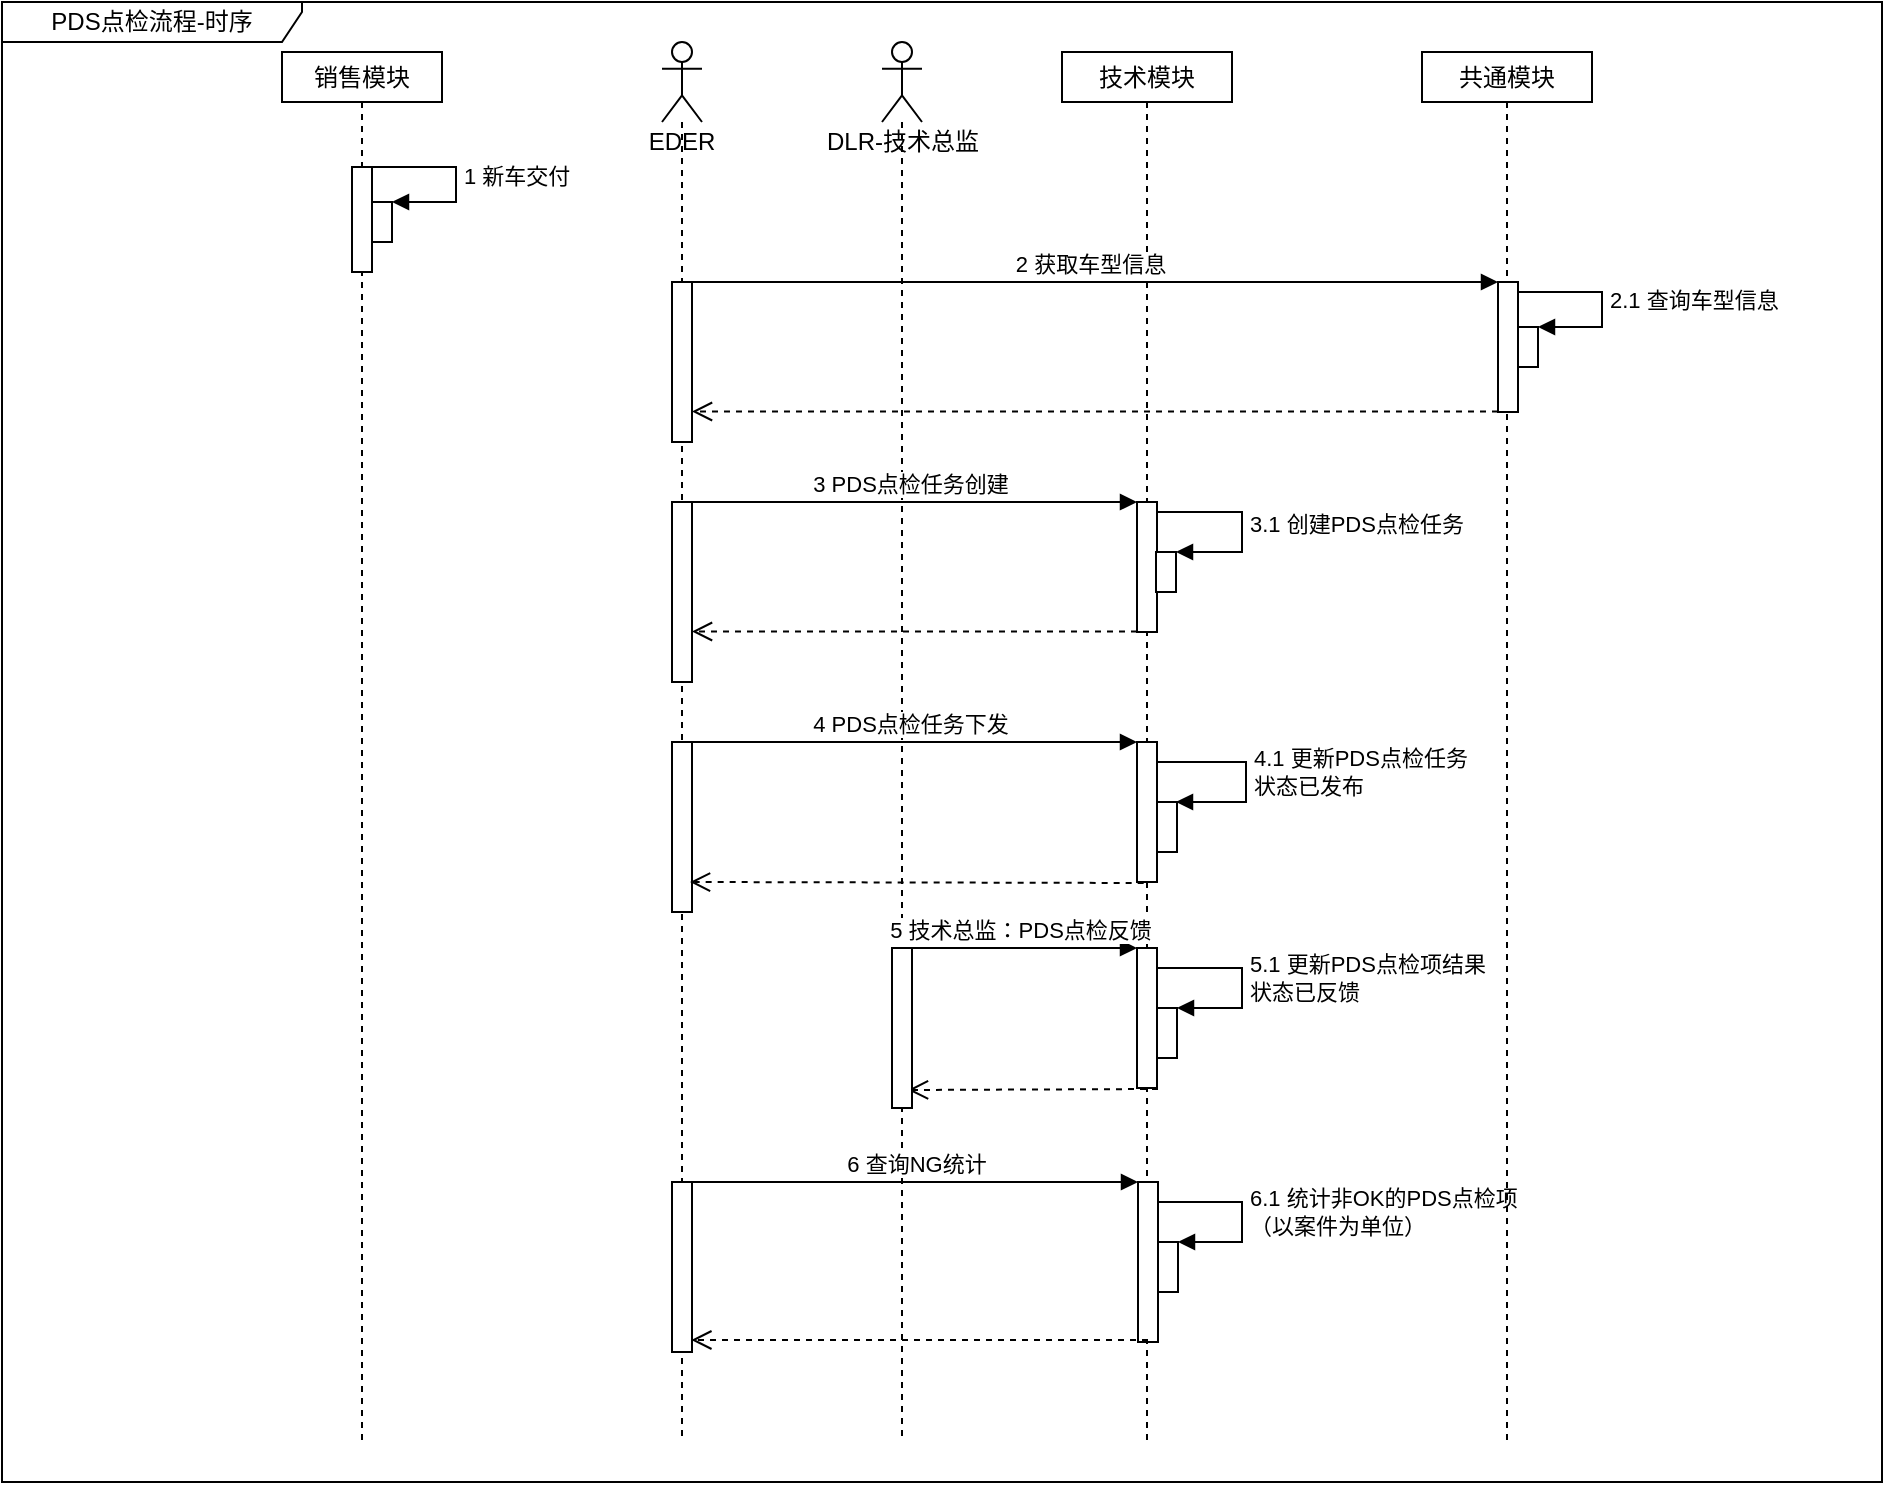 <mxfile version="16.4.3" type="github">
  <diagram name="Page-1" id="9361dd3d-8414-5efd-6122-117bd74ce7a7">
    <mxGraphModel dx="1344" dy="87" grid="1" gridSize="10" guides="1" tooltips="1" connect="1" arrows="1" fold="1" page="0" pageScale="1.5" pageWidth="826" pageHeight="1169" background="none" math="0" shadow="0">
      <root>
        <mxCell id="0" />
        <mxCell id="1" parent="0" />
        <mxCell id="2--BGh6QgJdyMB6YTJ-P-162" value="PDS点检流程-时序" style="shape=umlFrame;whiteSpace=wrap;html=1;width=150;height=20;" vertex="1" parent="1">
          <mxGeometry x="-60" y="400" width="940" height="740" as="geometry" />
        </mxCell>
        <mxCell id="2--BGh6QgJdyMB6YTJ-P-89" value="技术模块" style="shape=umlLifeline;perimeter=lifelinePerimeter;whiteSpace=wrap;html=1;container=1;collapsible=0;recursiveResize=0;outlineConnect=0;size=25;" vertex="1" parent="1">
          <mxGeometry x="470" y="425" width="85" height="695" as="geometry" />
        </mxCell>
        <mxCell id="2--BGh6QgJdyMB6YTJ-P-118" value="" style="html=1;points=[];perimeter=orthogonalPerimeter;" vertex="1" parent="2--BGh6QgJdyMB6YTJ-P-89">
          <mxGeometry x="37.5" y="345" width="10" height="70" as="geometry" />
        </mxCell>
        <mxCell id="2--BGh6QgJdyMB6YTJ-P-125" value="" style="html=1;points=[];perimeter=orthogonalPerimeter;" vertex="1" parent="2--BGh6QgJdyMB6YTJ-P-89">
          <mxGeometry x="37.5" y="448" width="10" height="70" as="geometry" />
        </mxCell>
        <mxCell id="2--BGh6QgJdyMB6YTJ-P-128" value="" style="html=1;points=[];perimeter=orthogonalPerimeter;" vertex="1" parent="2--BGh6QgJdyMB6YTJ-P-89">
          <mxGeometry x="47.5" y="478" width="10" height="25" as="geometry" />
        </mxCell>
        <mxCell id="2--BGh6QgJdyMB6YTJ-P-129" value="&lt;div&gt;&lt;span style=&quot;background-color: transparent&quot;&gt;5.1 更新PDS点检项结果&lt;/span&gt;&lt;/div&gt;&lt;div&gt;&lt;span style=&quot;background-color: transparent&quot;&gt;状态已反馈&lt;/span&gt;&lt;/div&gt;" style="edgeStyle=orthogonalEdgeStyle;html=1;align=left;spacingLeft=2;endArrow=block;rounded=0;entryX=1;entryY=0;" edge="1" target="2--BGh6QgJdyMB6YTJ-P-128" parent="2--BGh6QgJdyMB6YTJ-P-89" source="2--BGh6QgJdyMB6YTJ-P-125">
          <mxGeometry relative="1" as="geometry">
            <mxPoint x="55" y="458" as="sourcePoint" />
            <Array as="points">
              <mxPoint x="90" y="458" />
              <mxPoint x="90" y="478" />
            </Array>
          </mxGeometry>
        </mxCell>
        <mxCell id="2--BGh6QgJdyMB6YTJ-P-127" value="" style="html=1;verticalAlign=bottom;endArrow=open;dashed=1;endSize=8;exitX=0;exitY=0.95;rounded=0;" edge="1" parent="2--BGh6QgJdyMB6YTJ-P-89">
          <mxGeometry relative="1" as="geometry">
            <mxPoint x="-77" y="519" as="targetPoint" />
            <mxPoint x="48" y="518.5" as="sourcePoint" />
          </mxGeometry>
        </mxCell>
        <mxCell id="2--BGh6QgJdyMB6YTJ-P-132" value="" style="html=1;points=[];perimeter=orthogonalPerimeter;" vertex="1" parent="2--BGh6QgJdyMB6YTJ-P-89">
          <mxGeometry x="47.5" y="375" width="10" height="25" as="geometry" />
        </mxCell>
        <mxCell id="2--BGh6QgJdyMB6YTJ-P-151" value="" style="html=1;points=[];perimeter=orthogonalPerimeter;" vertex="1" parent="2--BGh6QgJdyMB6YTJ-P-89">
          <mxGeometry x="37.5" y="225" width="10" height="65" as="geometry" />
        </mxCell>
        <mxCell id="2--BGh6QgJdyMB6YTJ-P-154" value="" style="html=1;points=[];perimeter=orthogonalPerimeter;" vertex="1" parent="2--BGh6QgJdyMB6YTJ-P-89">
          <mxGeometry x="47" y="250" width="10" height="20" as="geometry" />
        </mxCell>
        <mxCell id="2--BGh6QgJdyMB6YTJ-P-155" value="&lt;span style=&quot;background-color: transparent&quot;&gt;3.1 创建PDS点检任务&lt;/span&gt;" style="edgeStyle=orthogonalEdgeStyle;html=1;align=left;spacingLeft=2;endArrow=block;rounded=0;entryX=1;entryY=0;" edge="1" target="2--BGh6QgJdyMB6YTJ-P-154" parent="2--BGh6QgJdyMB6YTJ-P-89">
          <mxGeometry relative="1" as="geometry">
            <mxPoint x="48" y="230" as="sourcePoint" />
            <Array as="points">
              <mxPoint x="90" y="230" />
              <mxPoint x="90" y="250" />
            </Array>
          </mxGeometry>
        </mxCell>
        <mxCell id="2--BGh6QgJdyMB6YTJ-P-157" value="" style="html=1;points=[];perimeter=orthogonalPerimeter;" vertex="1" parent="2--BGh6QgJdyMB6YTJ-P-89">
          <mxGeometry x="38" y="565" width="10" height="80" as="geometry" />
        </mxCell>
        <mxCell id="2--BGh6QgJdyMB6YTJ-P-160" value="" style="html=1;points=[];perimeter=orthogonalPerimeter;" vertex="1" parent="2--BGh6QgJdyMB6YTJ-P-89">
          <mxGeometry x="48" y="595" width="10" height="25" as="geometry" />
        </mxCell>
        <mxCell id="2--BGh6QgJdyMB6YTJ-P-161" value="&lt;div&gt;&lt;span style=&quot;background-color: transparent&quot;&gt;6.1 统计非OK的PDS点检项&lt;/span&gt;&lt;/div&gt;&lt;div&gt;&lt;span style=&quot;background-color: transparent&quot;&gt;（以案件为单位）&lt;br&gt;&lt;/span&gt;&lt;/div&gt;" style="edgeStyle=orthogonalEdgeStyle;html=1;align=left;spacingLeft=2;endArrow=block;rounded=0;entryX=1;entryY=0;" edge="1" target="2--BGh6QgJdyMB6YTJ-P-160" parent="2--BGh6QgJdyMB6YTJ-P-89">
          <mxGeometry relative="1" as="geometry">
            <mxPoint x="48" y="575" as="sourcePoint" />
            <Array as="points">
              <mxPoint x="90" y="575" />
              <mxPoint x="90" y="595" />
            </Array>
          </mxGeometry>
        </mxCell>
        <mxCell id="2--BGh6QgJdyMB6YTJ-P-105" value="DLR-技术总监" style="shape=umlLifeline;participant=umlActor;perimeter=lifelinePerimeter;html=1;container=1;collapsible=0;recursiveResize=0;verticalAlign=top;spacingTop=36;outlineConnect=0;" vertex="1" parent="1">
          <mxGeometry x="380" y="420" width="20" height="700" as="geometry" />
        </mxCell>
        <mxCell id="2--BGh6QgJdyMB6YTJ-P-124" value="" style="html=1;points=[];perimeter=orthogonalPerimeter;" vertex="1" parent="2--BGh6QgJdyMB6YTJ-P-105">
          <mxGeometry x="5" y="453" width="10" height="80" as="geometry" />
        </mxCell>
        <mxCell id="2--BGh6QgJdyMB6YTJ-P-106" value="EDER" style="shape=umlLifeline;participant=umlActor;perimeter=lifelinePerimeter;whiteSpace=wrap;html=1;container=1;collapsible=0;recursiveResize=0;verticalAlign=top;spacingTop=36;outlineConnect=0;" vertex="1" parent="1">
          <mxGeometry x="270" y="420" width="20" height="700" as="geometry" />
        </mxCell>
        <mxCell id="2--BGh6QgJdyMB6YTJ-P-115" value="" style="html=1;points=[];perimeter=orthogonalPerimeter;" vertex="1" parent="2--BGh6QgJdyMB6YTJ-P-106">
          <mxGeometry x="5" y="350" width="10" height="85" as="geometry" />
        </mxCell>
        <mxCell id="2--BGh6QgJdyMB6YTJ-P-142" value="" style="html=1;points=[];perimeter=orthogonalPerimeter;" vertex="1" parent="2--BGh6QgJdyMB6YTJ-P-106">
          <mxGeometry x="5" y="120" width="10" height="80" as="geometry" />
        </mxCell>
        <mxCell id="2--BGh6QgJdyMB6YTJ-P-150" value="" style="html=1;points=[];perimeter=orthogonalPerimeter;" vertex="1" parent="2--BGh6QgJdyMB6YTJ-P-106">
          <mxGeometry x="5" y="230" width="10" height="90" as="geometry" />
        </mxCell>
        <mxCell id="2--BGh6QgJdyMB6YTJ-P-156" value="" style="html=1;points=[];perimeter=orthogonalPerimeter;" vertex="1" parent="2--BGh6QgJdyMB6YTJ-P-106">
          <mxGeometry x="5" y="570" width="10" height="85" as="geometry" />
        </mxCell>
        <mxCell id="2--BGh6QgJdyMB6YTJ-P-107" value="销售模块" style="shape=umlLifeline;perimeter=lifelinePerimeter;whiteSpace=wrap;html=1;container=1;collapsible=0;recursiveResize=0;outlineConnect=0;size=25;" vertex="1" parent="1">
          <mxGeometry x="80" y="425" width="80" height="695" as="geometry" />
        </mxCell>
        <mxCell id="2--BGh6QgJdyMB6YTJ-P-111" value="" style="html=1;points=[];perimeter=orthogonalPerimeter;" vertex="1" parent="2--BGh6QgJdyMB6YTJ-P-107">
          <mxGeometry x="35" y="57.5" width="10" height="52.5" as="geometry" />
        </mxCell>
        <mxCell id="2--BGh6QgJdyMB6YTJ-P-163" value="" style="html=1;points=[];perimeter=orthogonalPerimeter;" vertex="1" parent="2--BGh6QgJdyMB6YTJ-P-107">
          <mxGeometry x="45" y="75" width="10" height="20" as="geometry" />
        </mxCell>
        <mxCell id="2--BGh6QgJdyMB6YTJ-P-164" value="&lt;span style=&quot;background-color: transparent&quot;&gt;1 新车交付&lt;/span&gt;" style="edgeStyle=orthogonalEdgeStyle;html=1;align=left;spacingLeft=2;endArrow=block;rounded=0;entryX=1;entryY=0;" edge="1" parent="2--BGh6QgJdyMB6YTJ-P-107" target="2--BGh6QgJdyMB6YTJ-P-163">
          <mxGeometry relative="1" as="geometry">
            <mxPoint x="45" y="57.5" as="sourcePoint" />
            <Array as="points">
              <mxPoint x="87" y="57.5" />
              <mxPoint x="87" y="75.5" />
            </Array>
          </mxGeometry>
        </mxCell>
        <mxCell id="2--BGh6QgJdyMB6YTJ-P-119" value="4 PDS点检任务下发" style="html=1;verticalAlign=bottom;endArrow=block;entryX=0;entryY=0;rounded=0;" edge="1" target="2--BGh6QgJdyMB6YTJ-P-118" parent="1">
          <mxGeometry relative="1" as="geometry">
            <mxPoint x="280" y="770" as="sourcePoint" />
          </mxGeometry>
        </mxCell>
        <mxCell id="2--BGh6QgJdyMB6YTJ-P-120" value="" style="html=1;verticalAlign=bottom;endArrow=open;dashed=1;endSize=8;exitX=0.333;exitY=1.007;rounded=0;exitDx=0;exitDy=0;exitPerimeter=0;" edge="1" source="2--BGh6QgJdyMB6YTJ-P-118" parent="1">
          <mxGeometry relative="1" as="geometry">
            <mxPoint x="284" y="840" as="targetPoint" />
            <mxPoint x="499" y="839.5" as="sourcePoint" />
          </mxGeometry>
        </mxCell>
        <mxCell id="2--BGh6QgJdyMB6YTJ-P-126" value="5 技术总监：PDS点检反馈" style="html=1;verticalAlign=bottom;endArrow=block;entryX=0;entryY=0;rounded=0;" edge="1" target="2--BGh6QgJdyMB6YTJ-P-125" parent="1">
          <mxGeometry relative="1" as="geometry">
            <mxPoint x="390" y="873" as="sourcePoint" />
          </mxGeometry>
        </mxCell>
        <mxCell id="2--BGh6QgJdyMB6YTJ-P-134" value="共通模块" style="shape=umlLifeline;perimeter=lifelinePerimeter;whiteSpace=wrap;html=1;container=1;collapsible=0;recursiveResize=0;outlineConnect=0;size=25;" vertex="1" parent="1">
          <mxGeometry x="650" y="425" width="85" height="695" as="geometry" />
        </mxCell>
        <mxCell id="2--BGh6QgJdyMB6YTJ-P-143" value="" style="html=1;points=[];perimeter=orthogonalPerimeter;" vertex="1" parent="2--BGh6QgJdyMB6YTJ-P-134">
          <mxGeometry x="38" y="115" width="10" height="65" as="geometry" />
        </mxCell>
        <mxCell id="2--BGh6QgJdyMB6YTJ-P-148" value="" style="html=1;points=[];perimeter=orthogonalPerimeter;" vertex="1" parent="2--BGh6QgJdyMB6YTJ-P-134">
          <mxGeometry x="48" y="137.5" width="10" height="20" as="geometry" />
        </mxCell>
        <mxCell id="2--BGh6QgJdyMB6YTJ-P-149" value="&lt;span style=&quot;background-color: transparent&quot;&gt;2.1 查询车型信息&lt;/span&gt;" style="edgeStyle=orthogonalEdgeStyle;html=1;align=left;spacingLeft=2;endArrow=block;rounded=0;entryX=1;entryY=0;" edge="1" target="2--BGh6QgJdyMB6YTJ-P-148" parent="2--BGh6QgJdyMB6YTJ-P-134">
          <mxGeometry relative="1" as="geometry">
            <mxPoint x="48" y="120" as="sourcePoint" />
            <Array as="points">
              <mxPoint x="90" y="120" />
              <mxPoint x="90" y="138" />
            </Array>
          </mxGeometry>
        </mxCell>
        <mxCell id="2--BGh6QgJdyMB6YTJ-P-133" value="&lt;div&gt;&lt;span style=&quot;background-color: transparent&quot;&gt;4.1 更新PDS点检任务&lt;/span&gt;&lt;/div&gt;&lt;div&gt;&lt;span style=&quot;background-color: transparent&quot;&gt;状态已发布&lt;br&gt;&lt;/span&gt;&lt;/div&gt;" style="edgeStyle=orthogonalEdgeStyle;html=1;align=left;spacingLeft=2;endArrow=block;rounded=0;" edge="1" parent="1">
          <mxGeometry relative="1" as="geometry">
            <mxPoint x="517" y="780" as="sourcePoint" />
            <Array as="points">
              <mxPoint x="562" y="780" />
              <mxPoint x="562" y="800" />
            </Array>
            <mxPoint x="527" y="800" as="targetPoint" />
          </mxGeometry>
        </mxCell>
        <mxCell id="2--BGh6QgJdyMB6YTJ-P-144" value="2 获取车型信息" style="html=1;verticalAlign=bottom;endArrow=block;entryX=0;entryY=0;rounded=0;" edge="1" target="2--BGh6QgJdyMB6YTJ-P-143" parent="1" source="2--BGh6QgJdyMB6YTJ-P-106">
          <mxGeometry relative="1" as="geometry">
            <mxPoint x="618" y="540" as="sourcePoint" />
          </mxGeometry>
        </mxCell>
        <mxCell id="2--BGh6QgJdyMB6YTJ-P-145" value="" style="html=1;verticalAlign=bottom;endArrow=open;dashed=1;endSize=8;exitX=0;exitY=0.95;rounded=0;" edge="1" parent="1">
          <mxGeometry relative="1" as="geometry">
            <mxPoint x="285" y="604.75" as="targetPoint" />
            <mxPoint x="688" y="604.75" as="sourcePoint" />
          </mxGeometry>
        </mxCell>
        <mxCell id="2--BGh6QgJdyMB6YTJ-P-152" value="3 PDS点检任务创建" style="html=1;verticalAlign=bottom;endArrow=block;entryX=0;entryY=0;rounded=0;" edge="1" target="2--BGh6QgJdyMB6YTJ-P-151" parent="1" source="2--BGh6QgJdyMB6YTJ-P-106">
          <mxGeometry relative="1" as="geometry">
            <mxPoint x="400" y="700" as="sourcePoint" />
          </mxGeometry>
        </mxCell>
        <mxCell id="2--BGh6QgJdyMB6YTJ-P-153" value="" style="html=1;verticalAlign=bottom;endArrow=open;dashed=1;endSize=8;exitX=0;exitY=0.95;rounded=0;" edge="1" parent="1" target="2--BGh6QgJdyMB6YTJ-P-150">
          <mxGeometry relative="1" as="geometry">
            <mxPoint x="290" y="715" as="targetPoint" />
            <mxPoint x="507.5" y="714.75" as="sourcePoint" />
          </mxGeometry>
        </mxCell>
        <mxCell id="2--BGh6QgJdyMB6YTJ-P-158" value="6 查询NG统计" style="html=1;verticalAlign=bottom;endArrow=block;entryX=0;entryY=0;rounded=0;" edge="1" target="2--BGh6QgJdyMB6YTJ-P-157" parent="1" source="2--BGh6QgJdyMB6YTJ-P-156">
          <mxGeometry relative="1" as="geometry">
            <mxPoint x="438" y="990" as="sourcePoint" />
          </mxGeometry>
        </mxCell>
        <mxCell id="2--BGh6QgJdyMB6YTJ-P-159" value="" style="html=1;verticalAlign=bottom;endArrow=open;dashed=1;endSize=8;exitX=0;exitY=0.95;rounded=0;" edge="1" parent="1">
          <mxGeometry relative="1" as="geometry">
            <mxPoint x="284.667" y="1069" as="targetPoint" />
            <mxPoint x="513" y="1069" as="sourcePoint" />
          </mxGeometry>
        </mxCell>
      </root>
    </mxGraphModel>
  </diagram>
</mxfile>
